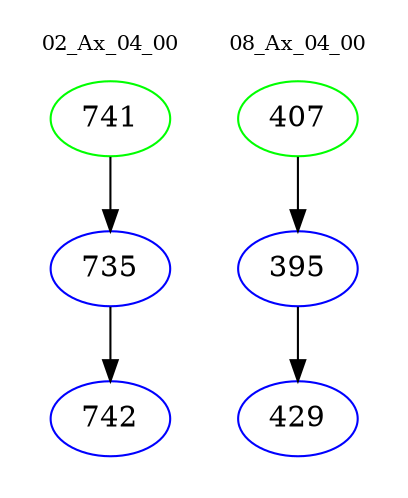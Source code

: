 digraph{
subgraph cluster_0 {
color = white
label = "02_Ax_04_00";
fontsize=10;
T0_741 [label="741", color="green"]
T0_741 -> T0_735 [color="black"]
T0_735 [label="735", color="blue"]
T0_735 -> T0_742 [color="black"]
T0_742 [label="742", color="blue"]
}
subgraph cluster_1 {
color = white
label = "08_Ax_04_00";
fontsize=10;
T1_407 [label="407", color="green"]
T1_407 -> T1_395 [color="black"]
T1_395 [label="395", color="blue"]
T1_395 -> T1_429 [color="black"]
T1_429 [label="429", color="blue"]
}
}
